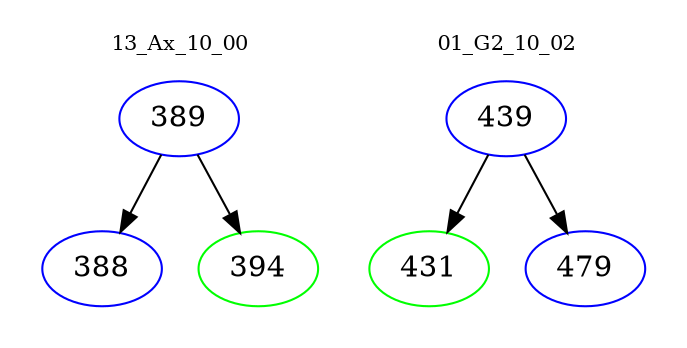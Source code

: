 digraph{
subgraph cluster_0 {
color = white
label = "13_Ax_10_00";
fontsize=10;
T0_389 [label="389", color="blue"]
T0_389 -> T0_388 [color="black"]
T0_388 [label="388", color="blue"]
T0_389 -> T0_394 [color="black"]
T0_394 [label="394", color="green"]
}
subgraph cluster_1 {
color = white
label = "01_G2_10_02";
fontsize=10;
T1_439 [label="439", color="blue"]
T1_439 -> T1_431 [color="black"]
T1_431 [label="431", color="green"]
T1_439 -> T1_479 [color="black"]
T1_479 [label="479", color="blue"]
}
}
